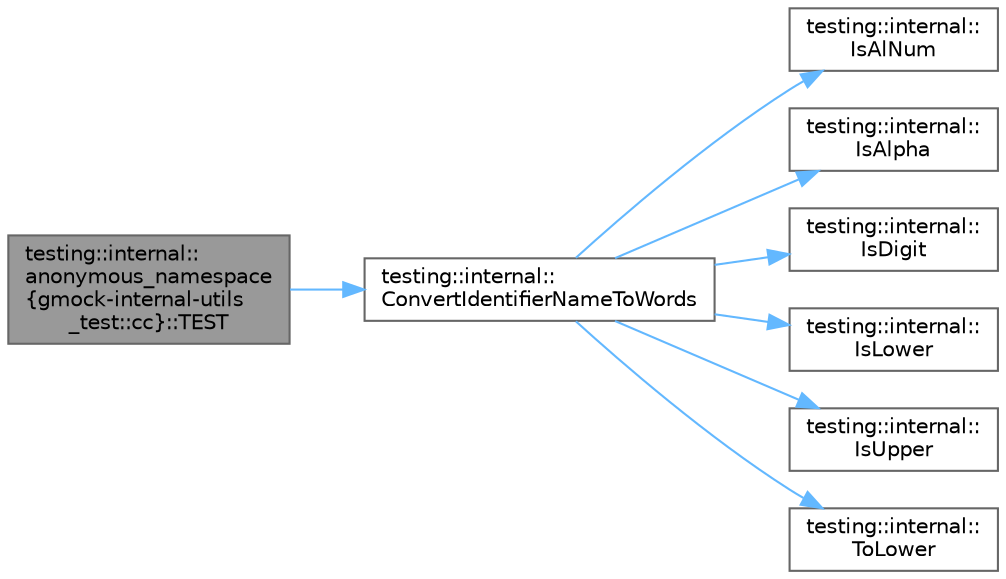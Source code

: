 digraph "testing::internal::anonymous_namespace{gmock-internal-utils_test::cc}::TEST"
{
 // LATEX_PDF_SIZE
  bgcolor="transparent";
  edge [fontname=Helvetica,fontsize=10,labelfontname=Helvetica,labelfontsize=10];
  node [fontname=Helvetica,fontsize=10,shape=box,height=0.2,width=0.4];
  rankdir="LR";
  Node1 [id="Node000001",label="testing::internal::\lanonymous_namespace\l\{gmock-internal-utils\l_test::cc\}::TEST",height=0.2,width=0.4,color="gray40", fillcolor="grey60", style="filled", fontcolor="black",tooltip=" "];
  Node1 -> Node2 [id="edge1_Node000001_Node000002",color="steelblue1",style="solid",tooltip=" "];
  Node2 [id="Node000002",label="testing::internal::\lConvertIdentifierNameToWords",height=0.2,width=0.4,color="grey40", fillcolor="white", style="filled",URL="$namespacetesting_1_1internal.html#a0b375abcf3081393e6c420194a541b29",tooltip=" "];
  Node2 -> Node3 [id="edge2_Node000002_Node000003",color="steelblue1",style="solid",tooltip=" "];
  Node3 [id="Node000003",label="testing::internal::\lIsAlNum",height=0.2,width=0.4,color="grey40", fillcolor="white", style="filled",URL="$namespacetesting_1_1internal.html#a83802e7f23324cd512232203662e1a98",tooltip=" "];
  Node2 -> Node4 [id="edge3_Node000002_Node000004",color="steelblue1",style="solid",tooltip=" "];
  Node4 [id="Node000004",label="testing::internal::\lIsAlpha",height=0.2,width=0.4,color="grey40", fillcolor="white", style="filled",URL="$namespacetesting_1_1internal.html#aeb957087fd6bbf9db98ab7cd41b0c129",tooltip=" "];
  Node2 -> Node5 [id="edge4_Node000002_Node000005",color="steelblue1",style="solid",tooltip=" "];
  Node5 [id="Node000005",label="testing::internal::\lIsDigit",height=0.2,width=0.4,color="grey40", fillcolor="white", style="filled",URL="$namespacetesting_1_1internal.html#a4bd96b7fa6486802d33ddc217af55a39",tooltip=" "];
  Node2 -> Node6 [id="edge5_Node000002_Node000006",color="steelblue1",style="solid",tooltip=" "];
  Node6 [id="Node000006",label="testing::internal::\lIsLower",height=0.2,width=0.4,color="grey40", fillcolor="white", style="filled",URL="$namespacetesting_1_1internal.html#ac26ce3883bc8919c27074975e958f3b7",tooltip=" "];
  Node2 -> Node7 [id="edge6_Node000002_Node000007",color="steelblue1",style="solid",tooltip=" "];
  Node7 [id="Node000007",label="testing::internal::\lIsUpper",height=0.2,width=0.4,color="grey40", fillcolor="white", style="filled",URL="$namespacetesting_1_1internal.html#a84f3baa379fec6bf5947cb5165aa8cc9",tooltip=" "];
  Node2 -> Node8 [id="edge7_Node000002_Node000008",color="steelblue1",style="solid",tooltip=" "];
  Node8 [id="Node000008",label="testing::internal::\lToLower",height=0.2,width=0.4,color="grey40", fillcolor="white", style="filled",URL="$namespacetesting_1_1internal.html#ad9c627ef2a94245e3fd69e7ab3d49b42",tooltip=" "];
}
